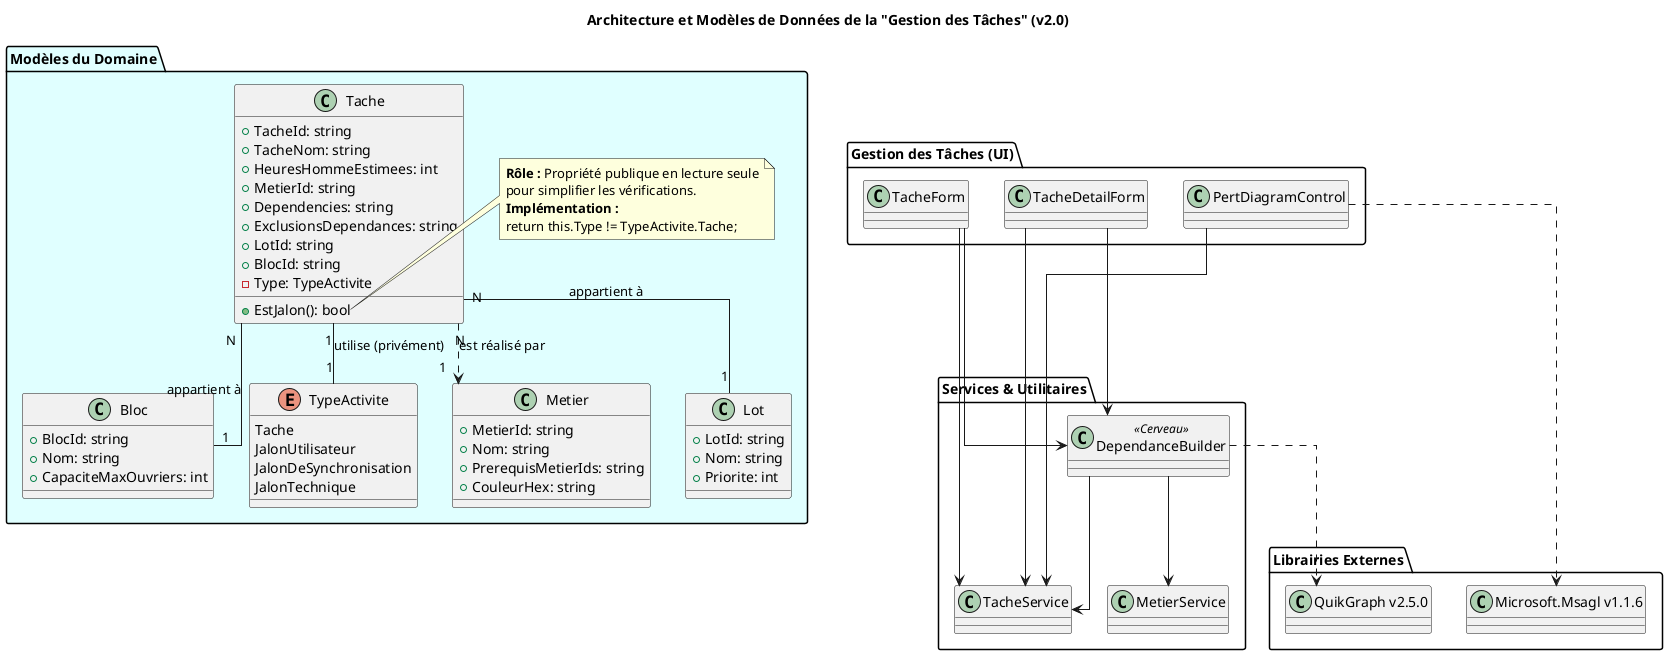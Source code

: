 @startuml
' --- Configuration ---
skinparam componentStyle uml2
skinparam linetype ortho
title Architecture et Modèles de Données de la "Gestion des Tâches" (v2.0)
' --- MODÈLES DU DOMAINE ---
package "Modèles du Domaine" #LightCyan {
class Tache {
+ TacheId: string
+ TacheNom: string
+ HeuresHommeEstimees: int
+ MetierId: string
+ Dependencies: string
+ ExclusionsDependances: string
+ LotId: string
+ BlocId: string
- Type: TypeActivite
+ EstJalon(): bool
}
note right of Tache::EstJalon
<b>Rôle :</b> Propriété publique en lecture seule
pour simplifier les vérifications.
<b>Implémentation :</b>
return this.Type != TypeActivite.Tache;
end note
class Metier {
    + MetierId: string
    + Nom: string
    + PrerequisMetierIds: string
    + CouleurHex: string
}

class Lot {
    + LotId: string
    + Nom: string
    + Priorite: int
}


class Bloc {
    + BlocId: string
    + Nom: string
    + CapaciteMaxOuvriers: int
}

enum TypeActivite {
    Tache
    JalonUtilisateur
    JalonDeSynchronisation
    JalonTechnique
}

}
' --- RELATIONS ENTRE MODÈLES ---
Tache "N" -- "1" Lot : appartient à
Tache "N" -- "1" Bloc : appartient à
Tache "N" ..> "1" Metier : "est réalisé par"
Tache "1" -- "1" TypeActivite : utilise (privément)
' --- COUCHES APPLICATIVES ---
package "Gestion des Tâches (UI)" {
class TacheForm
class TacheDetailForm
class PertDiagramControl
}
package "Librairies Externes" {
class "Microsoft.Msagl v1.1.6" as MSAGL_LIB
class "QuikGraph v2.5.0" as QUIKGRAPH_LIB
}
package "Services & Utilitaires" {
class TacheService
class MetierService
class DependanceBuilder <<Cerveau>>
}
' --- RELATIONS INTER-COUCHES ---
TacheForm --> DependanceBuilder
TacheDetailForm --> DependanceBuilder
TacheForm --> TacheService
TacheDetailForm --> TacheService
PertDiagramControl --> TacheService
DependanceBuilder --> TacheService
DependanceBuilder --> MetierService
DependanceBuilder ..> QUIKGRAPH_LIB
PertDiagramControl ..> MSAGL_LIB
@enduml